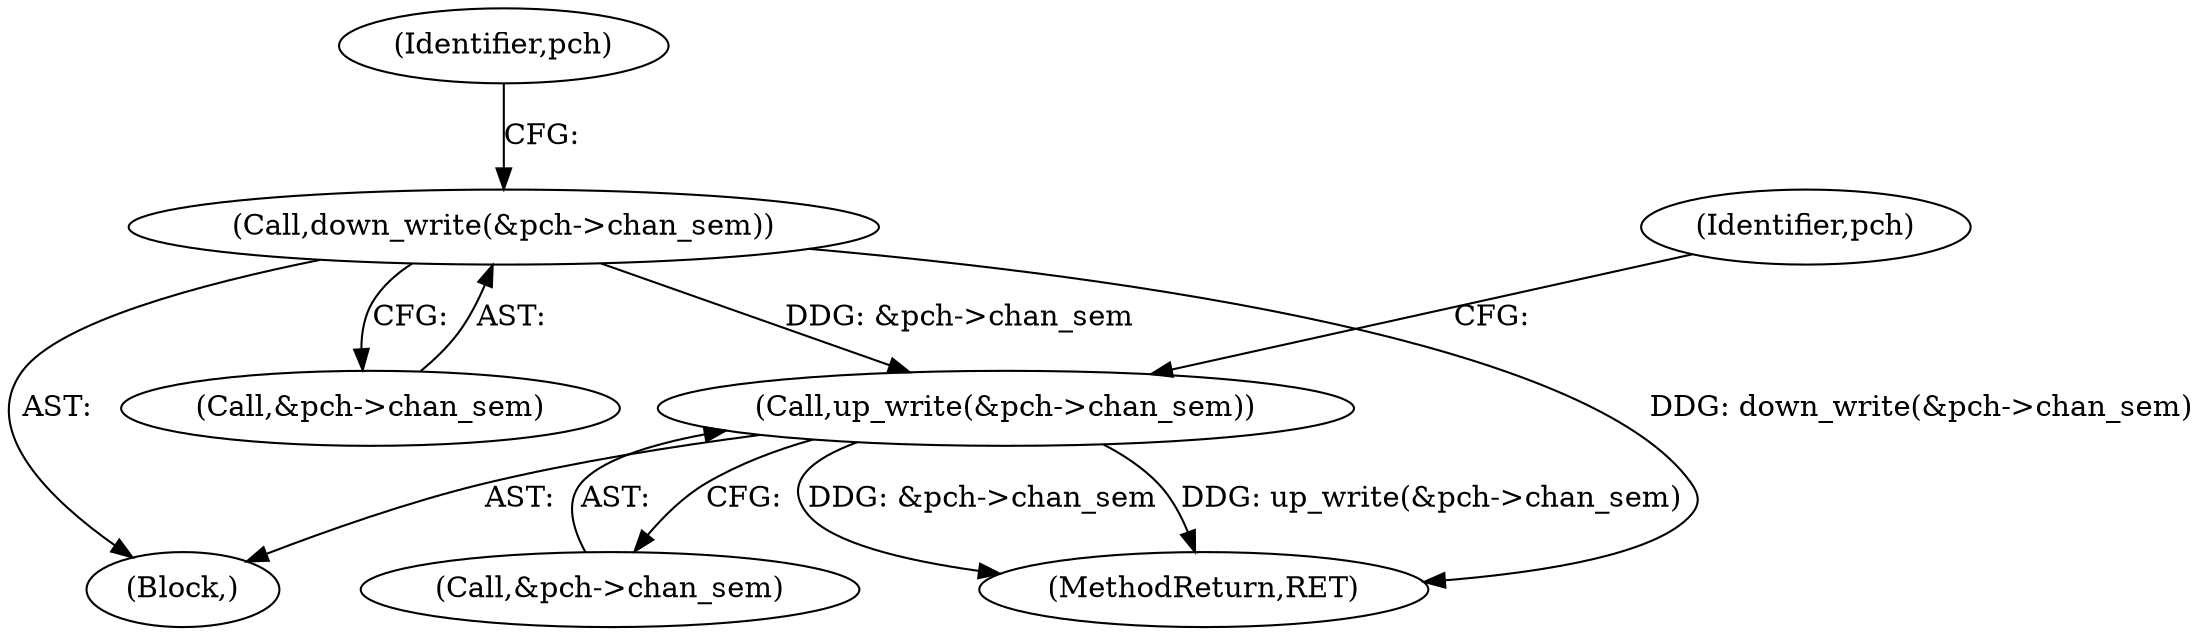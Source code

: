 digraph "0_linux_1f461dcdd296eecedaffffc6bae2bfa90bd7eb89_0@API" {
"1000141" [label="(Call,up_write(&pch->chan_sem))"];
"1000121" [label="(Call,down_write(&pch->chan_sem))"];
"1000142" [label="(Call,&pch->chan_sem)"];
"1000122" [label="(Call,&pch->chan_sem)"];
"1000202" [label="(MethodReturn,RET)"];
"1000121" [label="(Call,down_write(&pch->chan_sem))"];
"1000104" [label="(Block,)"];
"1000141" [label="(Call,up_write(&pch->chan_sem))"];
"1000129" [label="(Identifier,pch)"];
"1000147" [label="(Identifier,pch)"];
"1000141" -> "1000104"  [label="AST: "];
"1000141" -> "1000142"  [label="CFG: "];
"1000142" -> "1000141"  [label="AST: "];
"1000147" -> "1000141"  [label="CFG: "];
"1000141" -> "1000202"  [label="DDG: &pch->chan_sem"];
"1000141" -> "1000202"  [label="DDG: up_write(&pch->chan_sem)"];
"1000121" -> "1000141"  [label="DDG: &pch->chan_sem"];
"1000121" -> "1000104"  [label="AST: "];
"1000121" -> "1000122"  [label="CFG: "];
"1000122" -> "1000121"  [label="AST: "];
"1000129" -> "1000121"  [label="CFG: "];
"1000121" -> "1000202"  [label="DDG: down_write(&pch->chan_sem)"];
}
